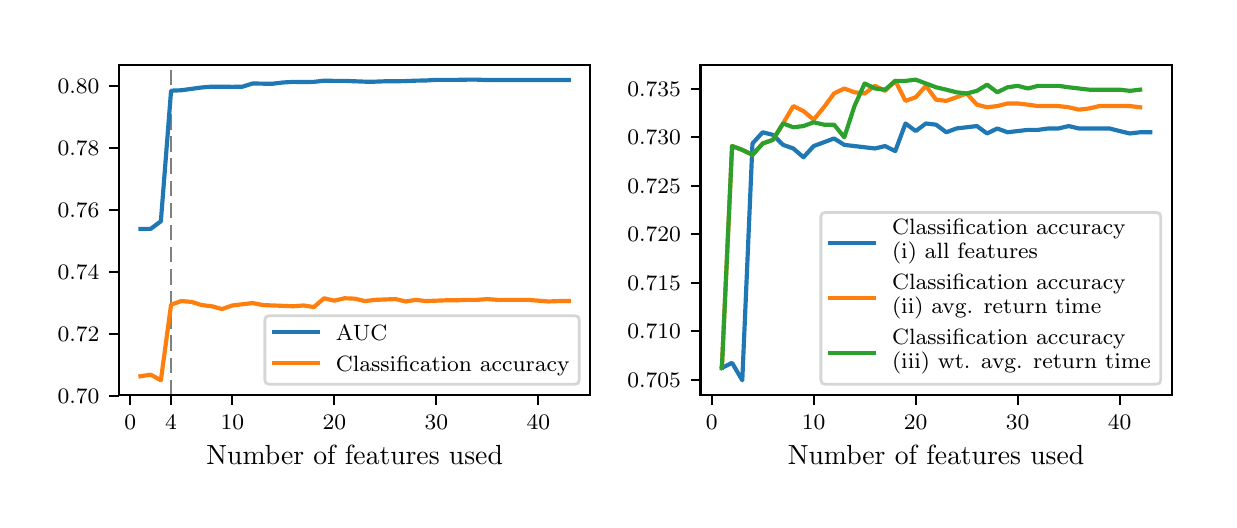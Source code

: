 \begingroup%
\makeatletter%
\begin{pgfpicture}%
\pgfpathrectangle{\pgfpointorigin}{\pgfqpoint{5.906in}{2.362in}}%
\pgfusepath{use as bounding box, clip}%
\begin{pgfscope}%
\pgfsetbuttcap%
\pgfsetmiterjoin%
\definecolor{currentfill}{rgb}{1.0,1.0,1.0}%
\pgfsetfillcolor{currentfill}%
\pgfsetlinewidth{0.0pt}%
\definecolor{currentstroke}{rgb}{1.0,1.0,1.0}%
\pgfsetstrokecolor{currentstroke}%
\pgfsetdash{}{0pt}%
\pgfpathmoveto{\pgfqpoint{0.0in}{0.0in}}%
\pgfpathlineto{\pgfqpoint{5.906in}{0.0in}}%
\pgfpathlineto{\pgfqpoint{5.906in}{2.362in}}%
\pgfpathlineto{\pgfqpoint{0.0in}{2.362in}}%
\pgfpathclose%
\pgfusepath{fill}%
\end{pgfscope}%
\begin{pgfscope}%
\pgfsetbuttcap%
\pgfsetmiterjoin%
\definecolor{currentfill}{rgb}{1.0,1.0,1.0}%
\pgfsetfillcolor{currentfill}%
\pgfsetlinewidth{0.0pt}%
\definecolor{currentstroke}{rgb}{0.0,0.0,0.0}%
\pgfsetstrokecolor{currentstroke}%
\pgfsetstrokeopacity{0.0}%
\pgfsetdash{}{0pt}%
\pgfpathmoveto{\pgfqpoint{0.457in}{0.524in}}%
\pgfpathlineto{\pgfqpoint{2.813in}{0.524in}}%
\pgfpathlineto{\pgfqpoint{2.813in}{2.177in}}%
\pgfpathlineto{\pgfqpoint{0.457in}{2.177in}}%
\pgfpathclose%
\pgfusepath{fill}%
\end{pgfscope}%
\begin{pgfscope}%
\pgfpathrectangle{\pgfqpoint{0.457in}{0.524in}}{\pgfqpoint{2.356in}{1.654in}} %
\pgfusepath{clip}%
\pgfsetbuttcap%
\pgfsetroundjoin%
\pgfsetlinewidth{1.004pt}%
\definecolor{currentstroke}{rgb}{0.502,0.502,0.502}%
\pgfsetstrokecolor{currentstroke}%
\pgfsetdash{{5.6pt}{2.4pt}}{0.0pt}%
\pgfpathmoveto{\pgfqpoint{0.717in}{0.524in}}%
\pgfpathlineto{\pgfqpoint{0.717in}{2.177in}}%
\pgfusepath{stroke}%
\end{pgfscope}%
\begin{pgfscope}%
\pgfsetbuttcap%
\pgfsetroundjoin%
\definecolor{currentfill}{rgb}{0.0,0.0,0.0}%
\pgfsetfillcolor{currentfill}%
\pgfsetlinewidth{0.803pt}%
\definecolor{currentstroke}{rgb}{0.0,0.0,0.0}%
\pgfsetstrokecolor{currentstroke}%
\pgfsetdash{}{0pt}%
\pgfsys@defobject{currentmarker}{\pgfqpoint{0.0in}{-0.049in}}{\pgfqpoint{0.0in}{0.0in}}{%
\pgfpathmoveto{\pgfqpoint{0.0in}{0.0in}}%
\pgfpathlineto{\pgfqpoint{0.0in}{-0.049in}}%
\pgfusepath{stroke,fill}%
}%
\begin{pgfscope}%
\pgfsys@transformshift{0.513in}{0.524in}%
\pgfsys@useobject{currentmarker}{}%
\end{pgfscope}%
\end{pgfscope}%
\begin{pgfscope}%
\pgftext[x=0.513in,y=0.426in,,top]{\rmfamily\fontsize{8.0}{9.6}\selectfont \(\displaystyle 0\)}%
\end{pgfscope}%
\begin{pgfscope}%
\pgfsetbuttcap%
\pgfsetroundjoin%
\definecolor{currentfill}{rgb}{0.0,0.0,0.0}%
\pgfsetfillcolor{currentfill}%
\pgfsetlinewidth{0.803pt}%
\definecolor{currentstroke}{rgb}{0.0,0.0,0.0}%
\pgfsetstrokecolor{currentstroke}%
\pgfsetdash{}{0pt}%
\pgfsys@defobject{currentmarker}{\pgfqpoint{0.0in}{-0.049in}}{\pgfqpoint{0.0in}{0.0in}}{%
\pgfpathmoveto{\pgfqpoint{0.0in}{0.0in}}%
\pgfpathlineto{\pgfqpoint{0.0in}{-0.049in}}%
\pgfusepath{stroke,fill}%
}%
\begin{pgfscope}%
\pgfsys@transformshift{0.717in}{0.524in}%
\pgfsys@useobject{currentmarker}{}%
\end{pgfscope}%
\end{pgfscope}%
\begin{pgfscope}%
\pgftext[x=0.717in,y=0.426in,,top]{\rmfamily\fontsize{8.0}{9.6}\selectfont \(\displaystyle 4\)}%
\end{pgfscope}%
\begin{pgfscope}%
\pgfsetbuttcap%
\pgfsetroundjoin%
\definecolor{currentfill}{rgb}{0.0,0.0,0.0}%
\pgfsetfillcolor{currentfill}%
\pgfsetlinewidth{0.803pt}%
\definecolor{currentstroke}{rgb}{0.0,0.0,0.0}%
\pgfsetstrokecolor{currentstroke}%
\pgfsetdash{}{0pt}%
\pgfsys@defobject{currentmarker}{\pgfqpoint{0.0in}{-0.049in}}{\pgfqpoint{0.0in}{0.0in}}{%
\pgfpathmoveto{\pgfqpoint{0.0in}{0.0in}}%
\pgfpathlineto{\pgfqpoint{0.0in}{-0.049in}}%
\pgfusepath{stroke,fill}%
}%
\begin{pgfscope}%
\pgfsys@transformshift{1.023in}{0.524in}%
\pgfsys@useobject{currentmarker}{}%
\end{pgfscope}%
\end{pgfscope}%
\begin{pgfscope}%
\pgftext[x=1.023in,y=0.426in,,top]{\rmfamily\fontsize{8.0}{9.6}\selectfont \(\displaystyle 10\)}%
\end{pgfscope}%
\begin{pgfscope}%
\pgfsetbuttcap%
\pgfsetroundjoin%
\definecolor{currentfill}{rgb}{0.0,0.0,0.0}%
\pgfsetfillcolor{currentfill}%
\pgfsetlinewidth{0.803pt}%
\definecolor{currentstroke}{rgb}{0.0,0.0,0.0}%
\pgfsetstrokecolor{currentstroke}%
\pgfsetdash{}{0pt}%
\pgfsys@defobject{currentmarker}{\pgfqpoint{0.0in}{-0.049in}}{\pgfqpoint{0.0in}{0.0in}}{%
\pgfpathmoveto{\pgfqpoint{0.0in}{0.0in}}%
\pgfpathlineto{\pgfqpoint{0.0in}{-0.049in}}%
\pgfusepath{stroke,fill}%
}%
\begin{pgfscope}%
\pgfsys@transformshift{1.533in}{0.524in}%
\pgfsys@useobject{currentmarker}{}%
\end{pgfscope}%
\end{pgfscope}%
\begin{pgfscope}%
\pgftext[x=1.533in,y=0.426in,,top]{\rmfamily\fontsize{8.0}{9.6}\selectfont \(\displaystyle 20\)}%
\end{pgfscope}%
\begin{pgfscope}%
\pgfsetbuttcap%
\pgfsetroundjoin%
\definecolor{currentfill}{rgb}{0.0,0.0,0.0}%
\pgfsetfillcolor{currentfill}%
\pgfsetlinewidth{0.803pt}%
\definecolor{currentstroke}{rgb}{0.0,0.0,0.0}%
\pgfsetstrokecolor{currentstroke}%
\pgfsetdash{}{0pt}%
\pgfsys@defobject{currentmarker}{\pgfqpoint{0.0in}{-0.049in}}{\pgfqpoint{0.0in}{0.0in}}{%
\pgfpathmoveto{\pgfqpoint{0.0in}{0.0in}}%
\pgfpathlineto{\pgfqpoint{0.0in}{-0.049in}}%
\pgfusepath{stroke,fill}%
}%
\begin{pgfscope}%
\pgfsys@transformshift{2.043in}{0.524in}%
\pgfsys@useobject{currentmarker}{}%
\end{pgfscope}%
\end{pgfscope}%
\begin{pgfscope}%
\pgftext[x=2.043in,y=0.426in,,top]{\rmfamily\fontsize{8.0}{9.6}\selectfont \(\displaystyle 30\)}%
\end{pgfscope}%
\begin{pgfscope}%
\pgfsetbuttcap%
\pgfsetroundjoin%
\definecolor{currentfill}{rgb}{0.0,0.0,0.0}%
\pgfsetfillcolor{currentfill}%
\pgfsetlinewidth{0.803pt}%
\definecolor{currentstroke}{rgb}{0.0,0.0,0.0}%
\pgfsetstrokecolor{currentstroke}%
\pgfsetdash{}{0pt}%
\pgfsys@defobject{currentmarker}{\pgfqpoint{0.0in}{-0.049in}}{\pgfqpoint{0.0in}{0.0in}}{%
\pgfpathmoveto{\pgfqpoint{0.0in}{0.0in}}%
\pgfpathlineto{\pgfqpoint{0.0in}{-0.049in}}%
\pgfusepath{stroke,fill}%
}%
\begin{pgfscope}%
\pgfsys@transformshift{2.553in}{0.524in}%
\pgfsys@useobject{currentmarker}{}%
\end{pgfscope}%
\end{pgfscope}%
\begin{pgfscope}%
\pgftext[x=2.553in,y=0.426in,,top]{\rmfamily\fontsize{8.0}{9.6}\selectfont \(\displaystyle 40\)}%
\end{pgfscope}%
\begin{pgfscope}%
\pgftext[x=1.635in,y=0.273in,,top]{\rmfamily\fontsize{10.0}{12.0}\selectfont Number of features used}%
\end{pgfscope}%
\begin{pgfscope}%
\pgfsetbuttcap%
\pgfsetroundjoin%
\definecolor{currentfill}{rgb}{0.0,0.0,0.0}%
\pgfsetfillcolor{currentfill}%
\pgfsetlinewidth{0.803pt}%
\definecolor{currentstroke}{rgb}{0.0,0.0,0.0}%
\pgfsetstrokecolor{currentstroke}%
\pgfsetdash{}{0pt}%
\pgfsys@defobject{currentmarker}{\pgfqpoint{-0.049in}{0.0in}}{\pgfqpoint{0.0in}{0.0in}}{%
\pgfpathmoveto{\pgfqpoint{0.0in}{0.0in}}%
\pgfpathlineto{\pgfqpoint{-0.049in}{0.0in}}%
\pgfusepath{stroke,fill}%
}%
\begin{pgfscope}%
\pgfsys@transformshift{0.457in}{0.522in}%
\pgfsys@useobject{currentmarker}{}%
\end{pgfscope}%
\end{pgfscope}%
\begin{pgfscope}%
\pgftext[x=0.15in,y=0.484in,left,base]{\rmfamily\fontsize{8.0}{9.6}\selectfont \(\displaystyle 0.70\)}%
\end{pgfscope}%
\begin{pgfscope}%
\pgfsetbuttcap%
\pgfsetroundjoin%
\definecolor{currentfill}{rgb}{0.0,0.0,0.0}%
\pgfsetfillcolor{currentfill}%
\pgfsetlinewidth{0.803pt}%
\definecolor{currentstroke}{rgb}{0.0,0.0,0.0}%
\pgfsetstrokecolor{currentstroke}%
\pgfsetdash{}{0pt}%
\pgfsys@defobject{currentmarker}{\pgfqpoint{-0.049in}{0.0in}}{\pgfqpoint{0.0in}{0.0in}}{%
\pgfpathmoveto{\pgfqpoint{0.0in}{0.0in}}%
\pgfpathlineto{\pgfqpoint{-0.049in}{0.0in}}%
\pgfusepath{stroke,fill}%
}%
\begin{pgfscope}%
\pgfsys@transformshift{0.457in}{0.832in}%
\pgfsys@useobject{currentmarker}{}%
\end{pgfscope}%
\end{pgfscope}%
\begin{pgfscope}%
\pgftext[x=0.15in,y=0.794in,left,base]{\rmfamily\fontsize{8.0}{9.6}\selectfont \(\displaystyle 0.72\)}%
\end{pgfscope}%
\begin{pgfscope}%
\pgfsetbuttcap%
\pgfsetroundjoin%
\definecolor{currentfill}{rgb}{0.0,0.0,0.0}%
\pgfsetfillcolor{currentfill}%
\pgfsetlinewidth{0.803pt}%
\definecolor{currentstroke}{rgb}{0.0,0.0,0.0}%
\pgfsetstrokecolor{currentstroke}%
\pgfsetdash{}{0pt}%
\pgfsys@defobject{currentmarker}{\pgfqpoint{-0.049in}{0.0in}}{\pgfqpoint{0.0in}{0.0in}}{%
\pgfpathmoveto{\pgfqpoint{0.0in}{0.0in}}%
\pgfpathlineto{\pgfqpoint{-0.049in}{0.0in}}%
\pgfusepath{stroke,fill}%
}%
\begin{pgfscope}%
\pgfsys@transformshift{0.457in}{1.142in}%
\pgfsys@useobject{currentmarker}{}%
\end{pgfscope}%
\end{pgfscope}%
\begin{pgfscope}%
\pgftext[x=0.15in,y=1.104in,left,base]{\rmfamily\fontsize{8.0}{9.6}\selectfont \(\displaystyle 0.74\)}%
\end{pgfscope}%
\begin{pgfscope}%
\pgfsetbuttcap%
\pgfsetroundjoin%
\definecolor{currentfill}{rgb}{0.0,0.0,0.0}%
\pgfsetfillcolor{currentfill}%
\pgfsetlinewidth{0.803pt}%
\definecolor{currentstroke}{rgb}{0.0,0.0,0.0}%
\pgfsetstrokecolor{currentstroke}%
\pgfsetdash{}{0pt}%
\pgfsys@defobject{currentmarker}{\pgfqpoint{-0.049in}{0.0in}}{\pgfqpoint{0.0in}{0.0in}}{%
\pgfpathmoveto{\pgfqpoint{0.0in}{0.0in}}%
\pgfpathlineto{\pgfqpoint{-0.049in}{0.0in}}%
\pgfusepath{stroke,fill}%
}%
\begin{pgfscope}%
\pgfsys@transformshift{0.457in}{1.452in}%
\pgfsys@useobject{currentmarker}{}%
\end{pgfscope}%
\end{pgfscope}%
\begin{pgfscope}%
\pgftext[x=0.15in,y=1.414in,left,base]{\rmfamily\fontsize{8.0}{9.6}\selectfont \(\displaystyle 0.76\)}%
\end{pgfscope}%
\begin{pgfscope}%
\pgfsetbuttcap%
\pgfsetroundjoin%
\definecolor{currentfill}{rgb}{0.0,0.0,0.0}%
\pgfsetfillcolor{currentfill}%
\pgfsetlinewidth{0.803pt}%
\definecolor{currentstroke}{rgb}{0.0,0.0,0.0}%
\pgfsetstrokecolor{currentstroke}%
\pgfsetdash{}{0pt}%
\pgfsys@defobject{currentmarker}{\pgfqpoint{-0.049in}{0.0in}}{\pgfqpoint{0.0in}{0.0in}}{%
\pgfpathmoveto{\pgfqpoint{0.0in}{0.0in}}%
\pgfpathlineto{\pgfqpoint{-0.049in}{0.0in}}%
\pgfusepath{stroke,fill}%
}%
\begin{pgfscope}%
\pgfsys@transformshift{0.457in}{1.762in}%
\pgfsys@useobject{currentmarker}{}%
\end{pgfscope}%
\end{pgfscope}%
\begin{pgfscope}%
\pgftext[x=0.15in,y=1.724in,left,base]{\rmfamily\fontsize{8.0}{9.6}\selectfont \(\displaystyle 0.78\)}%
\end{pgfscope}%
\begin{pgfscope}%
\pgfsetbuttcap%
\pgfsetroundjoin%
\definecolor{currentfill}{rgb}{0.0,0.0,0.0}%
\pgfsetfillcolor{currentfill}%
\pgfsetlinewidth{0.803pt}%
\definecolor{currentstroke}{rgb}{0.0,0.0,0.0}%
\pgfsetstrokecolor{currentstroke}%
\pgfsetdash{}{0pt}%
\pgfsys@defobject{currentmarker}{\pgfqpoint{-0.049in}{0.0in}}{\pgfqpoint{0.0in}{0.0in}}{%
\pgfpathmoveto{\pgfqpoint{0.0in}{0.0in}}%
\pgfpathlineto{\pgfqpoint{-0.049in}{0.0in}}%
\pgfusepath{stroke,fill}%
}%
\begin{pgfscope}%
\pgfsys@transformshift{0.457in}{2.072in}%
\pgfsys@useobject{currentmarker}{}%
\end{pgfscope}%
\end{pgfscope}%
\begin{pgfscope}%
\pgftext[x=0.15in,y=2.034in,left,base]{\rmfamily\fontsize{8.0}{9.6}\selectfont \(\displaystyle 0.80\)}%
\end{pgfscope}%
\begin{pgfscope}%
\pgfpathrectangle{\pgfqpoint{0.457in}{0.524in}}{\pgfqpoint{2.356in}{1.654in}} %
\pgfusepath{clip}%
\pgfsetrectcap%
\pgfsetroundjoin%
\pgfsetlinewidth{1.506pt}%
\definecolor{currentstroke}{rgb}{0.122,0.467,0.706}%
\pgfsetstrokecolor{currentstroke}%
\pgfsetdash{}{0pt}%
\pgfpathmoveto{\pgfqpoint{0.564in}{1.356in}}%
\pgfpathlineto{\pgfqpoint{0.615in}{1.356in}}%
\pgfpathlineto{\pgfqpoint{0.666in}{1.394in}}%
\pgfpathlineto{\pgfqpoint{0.717in}{2.047in}}%
\pgfpathlineto{\pgfqpoint{0.768in}{2.049in}}%
\pgfpathlineto{\pgfqpoint{0.819in}{2.056in}}%
\pgfpathlineto{\pgfqpoint{0.87in}{2.063in}}%
\pgfpathlineto{\pgfqpoint{0.921in}{2.067in}}%
\pgfpathlineto{\pgfqpoint{0.972in}{2.067in}}%
\pgfpathlineto{\pgfqpoint{1.023in}{2.066in}}%
\pgfpathlineto{\pgfqpoint{1.074in}{2.067in}}%
\pgfpathlineto{\pgfqpoint{1.125in}{2.083in}}%
\pgfpathlineto{\pgfqpoint{1.176in}{2.082in}}%
\pgfpathlineto{\pgfqpoint{1.227in}{2.082in}}%
\pgfpathlineto{\pgfqpoint{1.278in}{2.088in}}%
\pgfpathlineto{\pgfqpoint{1.329in}{2.091in}}%
\pgfpathlineto{\pgfqpoint{1.38in}{2.09in}}%
\pgfpathlineto{\pgfqpoint{1.431in}{2.091in}}%
\pgfpathlineto{\pgfqpoint{1.482in}{2.097in}}%
\pgfpathlineto{\pgfqpoint{1.533in}{2.096in}}%
\pgfpathlineto{\pgfqpoint{1.584in}{2.096in}}%
\pgfpathlineto{\pgfqpoint{1.635in}{2.094in}}%
\pgfpathlineto{\pgfqpoint{1.686in}{2.092in}}%
\pgfpathlineto{\pgfqpoint{1.737in}{2.092in}}%
\pgfpathlineto{\pgfqpoint{1.788in}{2.094in}}%
\pgfpathlineto{\pgfqpoint{1.839in}{2.094in}}%
\pgfpathlineto{\pgfqpoint{1.89in}{2.095in}}%
\pgfpathlineto{\pgfqpoint{1.941in}{2.097in}}%
\pgfpathlineto{\pgfqpoint{1.992in}{2.098in}}%
\pgfpathlineto{\pgfqpoint{2.043in}{2.101in}}%
\pgfpathlineto{\pgfqpoint{2.094in}{2.101in}}%
\pgfpathlineto{\pgfqpoint{2.145in}{2.101in}}%
\pgfpathlineto{\pgfqpoint{2.196in}{2.102in}}%
\pgfpathlineto{\pgfqpoint{2.247in}{2.102in}}%
\pgfpathlineto{\pgfqpoint{2.298in}{2.1in}}%
\pgfpathlineto{\pgfqpoint{2.349in}{2.1in}}%
\pgfpathlineto{\pgfqpoint{2.4in}{2.1in}}%
\pgfpathlineto{\pgfqpoint{2.451in}{2.1in}}%
\pgfpathlineto{\pgfqpoint{2.502in}{2.1in}}%
\pgfpathlineto{\pgfqpoint{2.553in}{2.1in}}%
\pgfpathlineto{\pgfqpoint{2.604in}{2.1in}}%
\pgfpathlineto{\pgfqpoint{2.655in}{2.1in}}%
\pgfpathlineto{\pgfqpoint{2.706in}{2.1in}}%
\pgfusepath{stroke}%
\end{pgfscope}%
\begin{pgfscope}%
\pgfpathrectangle{\pgfqpoint{0.457in}{0.524in}}{\pgfqpoint{2.356in}{1.654in}} %
\pgfusepath{clip}%
\pgfsetrectcap%
\pgfsetroundjoin%
\pgfsetlinewidth{1.506pt}%
\definecolor{currentstroke}{rgb}{1.0,0.498,0.055}%
\pgfsetstrokecolor{currentstroke}%
\pgfsetdash{}{0pt}%
\pgfpathmoveto{\pgfqpoint{0.564in}{0.619in}}%
\pgfpathlineto{\pgfqpoint{0.615in}{0.627in}}%
\pgfpathlineto{\pgfqpoint{0.666in}{0.599in}}%
\pgfpathlineto{\pgfqpoint{0.717in}{0.977in}}%
\pgfpathlineto{\pgfqpoint{0.768in}{0.995in}}%
\pgfpathlineto{\pgfqpoint{0.819in}{0.991in}}%
\pgfpathlineto{\pgfqpoint{0.87in}{0.975in}}%
\pgfpathlineto{\pgfqpoint{0.921in}{0.969in}}%
\pgfpathlineto{\pgfqpoint{0.972in}{0.955in}}%
\pgfpathlineto{\pgfqpoint{1.023in}{0.973in}}%
\pgfpathlineto{\pgfqpoint{1.074in}{0.979in}}%
\pgfpathlineto{\pgfqpoint{1.125in}{0.985in}}%
\pgfpathlineto{\pgfqpoint{1.176in}{0.975in}}%
\pgfpathlineto{\pgfqpoint{1.227in}{0.973in}}%
\pgfpathlineto{\pgfqpoint{1.278in}{0.971in}}%
\pgfpathlineto{\pgfqpoint{1.329in}{0.969in}}%
\pgfpathlineto{\pgfqpoint{1.38in}{0.973in}}%
\pgfpathlineto{\pgfqpoint{1.431in}{0.965in}}%
\pgfpathlineto{\pgfqpoint{1.482in}{1.009in}}%
\pgfpathlineto{\pgfqpoint{1.533in}{0.997in}}%
\pgfpathlineto{\pgfqpoint{1.584in}{1.009in}}%
\pgfpathlineto{\pgfqpoint{1.635in}{1.007in}}%
\pgfpathlineto{\pgfqpoint{1.686in}{0.995in}}%
\pgfpathlineto{\pgfqpoint{1.737in}{1.001in}}%
\pgfpathlineto{\pgfqpoint{1.788in}{1.003in}}%
\pgfpathlineto{\pgfqpoint{1.839in}{1.005in}}%
\pgfpathlineto{\pgfqpoint{1.89in}{0.993in}}%
\pgfpathlineto{\pgfqpoint{1.941in}{1.001in}}%
\pgfpathlineto{\pgfqpoint{1.992in}{0.995in}}%
\pgfpathlineto{\pgfqpoint{2.043in}{0.997in}}%
\pgfpathlineto{\pgfqpoint{2.094in}{0.999in}}%
\pgfpathlineto{\pgfqpoint{2.145in}{0.999in}}%
\pgfpathlineto{\pgfqpoint{2.196in}{1.001in}}%
\pgfpathlineto{\pgfqpoint{2.247in}{1.001in}}%
\pgfpathlineto{\pgfqpoint{2.298in}{1.005in}}%
\pgfpathlineto{\pgfqpoint{2.349in}{1.001in}}%
\pgfpathlineto{\pgfqpoint{2.4in}{1.001in}}%
\pgfpathlineto{\pgfqpoint{2.451in}{1.001in}}%
\pgfpathlineto{\pgfqpoint{2.502in}{1.001in}}%
\pgfpathlineto{\pgfqpoint{2.553in}{0.997in}}%
\pgfpathlineto{\pgfqpoint{2.604in}{0.993in}}%
\pgfpathlineto{\pgfqpoint{2.655in}{0.995in}}%
\pgfpathlineto{\pgfqpoint{2.706in}{0.995in}}%
\pgfusepath{stroke}%
\end{pgfscope}%
\begin{pgfscope}%
\pgfsetrectcap%
\pgfsetmiterjoin%
\pgfsetlinewidth{0.803pt}%
\definecolor{currentstroke}{rgb}{0.0,0.0,0.0}%
\pgfsetstrokecolor{currentstroke}%
\pgfsetdash{}{0pt}%
\pgfpathmoveto{\pgfqpoint{0.457in}{0.524in}}%
\pgfpathlineto{\pgfqpoint{0.457in}{2.177in}}%
\pgfusepath{stroke}%
\end{pgfscope}%
\begin{pgfscope}%
\pgfsetrectcap%
\pgfsetmiterjoin%
\pgfsetlinewidth{0.803pt}%
\definecolor{currentstroke}{rgb}{0.0,0.0,0.0}%
\pgfsetstrokecolor{currentstroke}%
\pgfsetdash{}{0pt}%
\pgfpathmoveto{\pgfqpoint{2.813in}{0.524in}}%
\pgfpathlineto{\pgfqpoint{2.813in}{2.177in}}%
\pgfusepath{stroke}%
\end{pgfscope}%
\begin{pgfscope}%
\pgfsetrectcap%
\pgfsetmiterjoin%
\pgfsetlinewidth{0.803pt}%
\definecolor{currentstroke}{rgb}{0.0,0.0,0.0}%
\pgfsetstrokecolor{currentstroke}%
\pgfsetdash{}{0pt}%
\pgfpathmoveto{\pgfqpoint{0.457in}{0.524in}}%
\pgfpathlineto{\pgfqpoint{2.813in}{0.524in}}%
\pgfusepath{stroke}%
\end{pgfscope}%
\begin{pgfscope}%
\pgfsetrectcap%
\pgfsetmiterjoin%
\pgfsetlinewidth{0.803pt}%
\definecolor{currentstroke}{rgb}{0.0,0.0,0.0}%
\pgfsetstrokecolor{currentstroke}%
\pgfsetdash{}{0pt}%
\pgfpathmoveto{\pgfqpoint{0.457in}{2.177in}}%
\pgfpathlineto{\pgfqpoint{2.813in}{2.177in}}%
\pgfusepath{stroke}%
\end{pgfscope}%
\begin{pgfscope}%
\pgfsetbuttcap%
\pgfsetmiterjoin%
\definecolor{currentfill}{rgb}{1.0,1.0,1.0}%
\pgfsetfillcolor{currentfill}%
\pgfsetfillopacity{0.8}%
\pgfsetlinewidth{1.004pt}%
\definecolor{currentstroke}{rgb}{0.8,0.8,0.8}%
\pgfsetstrokecolor{currentstroke}%
\pgfsetstrokeopacity{0.8}%
\pgfsetdash{}{0pt}%
\pgfpathmoveto{\pgfqpoint{1.208in}{0.579in}}%
\pgfpathlineto{\pgfqpoint{2.735in}{0.579in}}%
\pgfpathquadraticcurveto{\pgfqpoint{2.758in}{0.579in}}{\pgfqpoint{2.758in}{0.601in}}%
\pgfpathlineto{\pgfqpoint{2.758in}{0.9in}}%
\pgfpathquadraticcurveto{\pgfqpoint{2.758in}{0.922in}}{\pgfqpoint{2.735in}{0.922in}}%
\pgfpathlineto{\pgfqpoint{1.208in}{0.922in}}%
\pgfpathquadraticcurveto{\pgfqpoint{1.186in}{0.922in}}{\pgfqpoint{1.186in}{0.9in}}%
\pgfpathlineto{\pgfqpoint{1.186in}{0.601in}}%
\pgfpathquadraticcurveto{\pgfqpoint{1.186in}{0.579in}}{\pgfqpoint{1.208in}{0.579in}}%
\pgfpathclose%
\pgfusepath{stroke,fill}%
\end{pgfscope}%
\begin{pgfscope}%
\pgfsetrectcap%
\pgfsetroundjoin%
\pgfsetlinewidth{1.506pt}%
\definecolor{currentstroke}{rgb}{0.122,0.467,0.706}%
\pgfsetstrokecolor{currentstroke}%
\pgfsetdash{}{0pt}%
\pgfpathmoveto{\pgfqpoint{1.23in}{0.839in}}%
\pgfpathlineto{\pgfqpoint{1.453in}{0.839in}}%
\pgfusepath{stroke}%
\end{pgfscope}%
\begin{pgfscope}%
\pgftext[x=1.541in,y=0.8in,left,base]{\rmfamily\fontsize{8.0}{9.6}\selectfont AUC}%
\end{pgfscope}%
\begin{pgfscope}%
\pgfsetrectcap%
\pgfsetroundjoin%
\pgfsetlinewidth{1.506pt}%
\definecolor{currentstroke}{rgb}{1.0,0.498,0.055}%
\pgfsetstrokecolor{currentstroke}%
\pgfsetdash{}{0pt}%
\pgfpathmoveto{\pgfqpoint{1.23in}{0.684in}}%
\pgfpathlineto{\pgfqpoint{1.453in}{0.684in}}%
\pgfusepath{stroke}%
\end{pgfscope}%
\begin{pgfscope}%
\pgftext[x=1.541in,y=0.645in,left,base]{\rmfamily\fontsize{8.0}{9.6}\selectfont Classification accuracy}%
\end{pgfscope}%
\begin{pgfscope}%
\pgfsetbuttcap%
\pgfsetmiterjoin%
\definecolor{currentfill}{rgb}{1.0,1.0,1.0}%
\pgfsetfillcolor{currentfill}%
\pgfsetlinewidth{0.0pt}%
\definecolor{currentstroke}{rgb}{0.0,0.0,0.0}%
\pgfsetstrokecolor{currentstroke}%
\pgfsetstrokeopacity{0.0}%
\pgfsetdash{}{0pt}%
\pgfpathmoveto{\pgfqpoint{3.364in}{0.524in}}%
\pgfpathlineto{\pgfqpoint{5.721in}{0.524in}}%
\pgfpathlineto{\pgfqpoint{5.721in}{2.177in}}%
\pgfpathlineto{\pgfqpoint{3.364in}{2.177in}}%
\pgfpathclose%
\pgfusepath{fill}%
\end{pgfscope}%
\begin{pgfscope}%
\pgfsetbuttcap%
\pgfsetroundjoin%
\definecolor{currentfill}{rgb}{0.0,0.0,0.0}%
\pgfsetfillcolor{currentfill}%
\pgfsetlinewidth{0.803pt}%
\definecolor{currentstroke}{rgb}{0.0,0.0,0.0}%
\pgfsetstrokecolor{currentstroke}%
\pgfsetdash{}{0pt}%
\pgfsys@defobject{currentmarker}{\pgfqpoint{0.0in}{-0.049in}}{\pgfqpoint{0.0in}{0.0in}}{%
\pgfpathmoveto{\pgfqpoint{0.0in}{0.0in}}%
\pgfpathlineto{\pgfqpoint{0.0in}{-0.049in}}%
\pgfusepath{stroke,fill}%
}%
\begin{pgfscope}%
\pgfsys@transformshift{3.42in}{0.524in}%
\pgfsys@useobject{currentmarker}{}%
\end{pgfscope}%
\end{pgfscope}%
\begin{pgfscope}%
\pgftext[x=3.42in,y=0.426in,,top]{\rmfamily\fontsize{8.0}{9.6}\selectfont \(\displaystyle 0\)}%
\end{pgfscope}%
\begin{pgfscope}%
\pgfsetbuttcap%
\pgfsetroundjoin%
\definecolor{currentfill}{rgb}{0.0,0.0,0.0}%
\pgfsetfillcolor{currentfill}%
\pgfsetlinewidth{0.803pt}%
\definecolor{currentstroke}{rgb}{0.0,0.0,0.0}%
\pgfsetstrokecolor{currentstroke}%
\pgfsetdash{}{0pt}%
\pgfsys@defobject{currentmarker}{\pgfqpoint{0.0in}{-0.049in}}{\pgfqpoint{0.0in}{0.0in}}{%
\pgfpathmoveto{\pgfqpoint{0.0in}{0.0in}}%
\pgfpathlineto{\pgfqpoint{0.0in}{-0.049in}}%
\pgfusepath{stroke,fill}%
}%
\begin{pgfscope}%
\pgfsys@transformshift{3.93in}{0.524in}%
\pgfsys@useobject{currentmarker}{}%
\end{pgfscope}%
\end{pgfscope}%
\begin{pgfscope}%
\pgftext[x=3.93in,y=0.426in,,top]{\rmfamily\fontsize{8.0}{9.6}\selectfont \(\displaystyle 10\)}%
\end{pgfscope}%
\begin{pgfscope}%
\pgfsetbuttcap%
\pgfsetroundjoin%
\definecolor{currentfill}{rgb}{0.0,0.0,0.0}%
\pgfsetfillcolor{currentfill}%
\pgfsetlinewidth{0.803pt}%
\definecolor{currentstroke}{rgb}{0.0,0.0,0.0}%
\pgfsetstrokecolor{currentstroke}%
\pgfsetdash{}{0pt}%
\pgfsys@defobject{currentmarker}{\pgfqpoint{0.0in}{-0.049in}}{\pgfqpoint{0.0in}{0.0in}}{%
\pgfpathmoveto{\pgfqpoint{0.0in}{0.0in}}%
\pgfpathlineto{\pgfqpoint{0.0in}{-0.049in}}%
\pgfusepath{stroke,fill}%
}%
\begin{pgfscope}%
\pgfsys@transformshift{4.44in}{0.524in}%
\pgfsys@useobject{currentmarker}{}%
\end{pgfscope}%
\end{pgfscope}%
\begin{pgfscope}%
\pgftext[x=4.44in,y=0.426in,,top]{\rmfamily\fontsize{8.0}{9.6}\selectfont \(\displaystyle 20\)}%
\end{pgfscope}%
\begin{pgfscope}%
\pgfsetbuttcap%
\pgfsetroundjoin%
\definecolor{currentfill}{rgb}{0.0,0.0,0.0}%
\pgfsetfillcolor{currentfill}%
\pgfsetlinewidth{0.803pt}%
\definecolor{currentstroke}{rgb}{0.0,0.0,0.0}%
\pgfsetstrokecolor{currentstroke}%
\pgfsetdash{}{0pt}%
\pgfsys@defobject{currentmarker}{\pgfqpoint{0.0in}{-0.049in}}{\pgfqpoint{0.0in}{0.0in}}{%
\pgfpathmoveto{\pgfqpoint{0.0in}{0.0in}}%
\pgfpathlineto{\pgfqpoint{0.0in}{-0.049in}}%
\pgfusepath{stroke,fill}%
}%
\begin{pgfscope}%
\pgfsys@transformshift{4.95in}{0.524in}%
\pgfsys@useobject{currentmarker}{}%
\end{pgfscope}%
\end{pgfscope}%
\begin{pgfscope}%
\pgftext[x=4.95in,y=0.426in,,top]{\rmfamily\fontsize{8.0}{9.6}\selectfont \(\displaystyle 30\)}%
\end{pgfscope}%
\begin{pgfscope}%
\pgfsetbuttcap%
\pgfsetroundjoin%
\definecolor{currentfill}{rgb}{0.0,0.0,0.0}%
\pgfsetfillcolor{currentfill}%
\pgfsetlinewidth{0.803pt}%
\definecolor{currentstroke}{rgb}{0.0,0.0,0.0}%
\pgfsetstrokecolor{currentstroke}%
\pgfsetdash{}{0pt}%
\pgfsys@defobject{currentmarker}{\pgfqpoint{0.0in}{-0.049in}}{\pgfqpoint{0.0in}{0.0in}}{%
\pgfpathmoveto{\pgfqpoint{0.0in}{0.0in}}%
\pgfpathlineto{\pgfqpoint{0.0in}{-0.049in}}%
\pgfusepath{stroke,fill}%
}%
\begin{pgfscope}%
\pgfsys@transformshift{5.46in}{0.524in}%
\pgfsys@useobject{currentmarker}{}%
\end{pgfscope}%
\end{pgfscope}%
\begin{pgfscope}%
\pgftext[x=5.46in,y=0.426in,,top]{\rmfamily\fontsize{8.0}{9.6}\selectfont \(\displaystyle 40\)}%
\end{pgfscope}%
\begin{pgfscope}%
\pgftext[x=4.542in,y=0.273in,,top]{\rmfamily\fontsize{10.0}{12.0}\selectfont Number of features used}%
\end{pgfscope}%
\begin{pgfscope}%
\pgfsetbuttcap%
\pgfsetroundjoin%
\definecolor{currentfill}{rgb}{0.0,0.0,0.0}%
\pgfsetfillcolor{currentfill}%
\pgfsetlinewidth{0.803pt}%
\definecolor{currentstroke}{rgb}{0.0,0.0,0.0}%
\pgfsetstrokecolor{currentstroke}%
\pgfsetdash{}{0pt}%
\pgfsys@defobject{currentmarker}{\pgfqpoint{-0.049in}{0.0in}}{\pgfqpoint{0.0in}{0.0in}}{%
\pgfpathmoveto{\pgfqpoint{0.0in}{0.0in}}%
\pgfpathlineto{\pgfqpoint{-0.049in}{0.0in}}%
\pgfusepath{stroke,fill}%
}%
\begin{pgfscope}%
\pgfsys@transformshift{3.364in}{0.602in}%
\pgfsys@useobject{currentmarker}{}%
\end{pgfscope}%
\end{pgfscope}%
\begin{pgfscope}%
\pgftext[x=2.998in,y=0.564in,left,base]{\rmfamily\fontsize{8.0}{9.6}\selectfont \(\displaystyle 0.705\)}%
\end{pgfscope}%
\begin{pgfscope}%
\pgfsetbuttcap%
\pgfsetroundjoin%
\definecolor{currentfill}{rgb}{0.0,0.0,0.0}%
\pgfsetfillcolor{currentfill}%
\pgfsetlinewidth{0.803pt}%
\definecolor{currentstroke}{rgb}{0.0,0.0,0.0}%
\pgfsetstrokecolor{currentstroke}%
\pgfsetdash{}{0pt}%
\pgfsys@defobject{currentmarker}{\pgfqpoint{-0.049in}{0.0in}}{\pgfqpoint{0.0in}{0.0in}}{%
\pgfpathmoveto{\pgfqpoint{0.0in}{0.0in}}%
\pgfpathlineto{\pgfqpoint{-0.049in}{0.0in}}%
\pgfusepath{stroke,fill}%
}%
\begin{pgfscope}%
\pgfsys@transformshift{3.364in}{0.845in}%
\pgfsys@useobject{currentmarker}{}%
\end{pgfscope}%
\end{pgfscope}%
\begin{pgfscope}%
\pgftext[x=2.998in,y=0.806in,left,base]{\rmfamily\fontsize{8.0}{9.6}\selectfont \(\displaystyle 0.710\)}%
\end{pgfscope}%
\begin{pgfscope}%
\pgfsetbuttcap%
\pgfsetroundjoin%
\definecolor{currentfill}{rgb}{0.0,0.0,0.0}%
\pgfsetfillcolor{currentfill}%
\pgfsetlinewidth{0.803pt}%
\definecolor{currentstroke}{rgb}{0.0,0.0,0.0}%
\pgfsetstrokecolor{currentstroke}%
\pgfsetdash{}{0pt}%
\pgfsys@defobject{currentmarker}{\pgfqpoint{-0.049in}{0.0in}}{\pgfqpoint{0.0in}{0.0in}}{%
\pgfpathmoveto{\pgfqpoint{0.0in}{0.0in}}%
\pgfpathlineto{\pgfqpoint{-0.049in}{0.0in}}%
\pgfusepath{stroke,fill}%
}%
\begin{pgfscope}%
\pgfsys@transformshift{3.364in}{1.087in}%
\pgfsys@useobject{currentmarker}{}%
\end{pgfscope}%
\end{pgfscope}%
\begin{pgfscope}%
\pgftext[x=2.998in,y=1.049in,left,base]{\rmfamily\fontsize{8.0}{9.6}\selectfont \(\displaystyle 0.715\)}%
\end{pgfscope}%
\begin{pgfscope}%
\pgfsetbuttcap%
\pgfsetroundjoin%
\definecolor{currentfill}{rgb}{0.0,0.0,0.0}%
\pgfsetfillcolor{currentfill}%
\pgfsetlinewidth{0.803pt}%
\definecolor{currentstroke}{rgb}{0.0,0.0,0.0}%
\pgfsetstrokecolor{currentstroke}%
\pgfsetdash{}{0pt}%
\pgfsys@defobject{currentmarker}{\pgfqpoint{-0.049in}{0.0in}}{\pgfqpoint{0.0in}{0.0in}}{%
\pgfpathmoveto{\pgfqpoint{0.0in}{0.0in}}%
\pgfpathlineto{\pgfqpoint{-0.049in}{0.0in}}%
\pgfusepath{stroke,fill}%
}%
\begin{pgfscope}%
\pgfsys@transformshift{3.364in}{1.33in}%
\pgfsys@useobject{currentmarker}{}%
\end{pgfscope}%
\end{pgfscope}%
\begin{pgfscope}%
\pgftext[x=2.998in,y=1.291in,left,base]{\rmfamily\fontsize{8.0}{9.6}\selectfont \(\displaystyle 0.720\)}%
\end{pgfscope}%
\begin{pgfscope}%
\pgfsetbuttcap%
\pgfsetroundjoin%
\definecolor{currentfill}{rgb}{0.0,0.0,0.0}%
\pgfsetfillcolor{currentfill}%
\pgfsetlinewidth{0.803pt}%
\definecolor{currentstroke}{rgb}{0.0,0.0,0.0}%
\pgfsetstrokecolor{currentstroke}%
\pgfsetdash{}{0pt}%
\pgfsys@defobject{currentmarker}{\pgfqpoint{-0.049in}{0.0in}}{\pgfqpoint{0.0in}{0.0in}}{%
\pgfpathmoveto{\pgfqpoint{0.0in}{0.0in}}%
\pgfpathlineto{\pgfqpoint{-0.049in}{0.0in}}%
\pgfusepath{stroke,fill}%
}%
\begin{pgfscope}%
\pgfsys@transformshift{3.364in}{1.572in}%
\pgfsys@useobject{currentmarker}{}%
\end{pgfscope}%
\end{pgfscope}%
\begin{pgfscope}%
\pgftext[x=2.998in,y=1.534in,left,base]{\rmfamily\fontsize{8.0}{9.6}\selectfont \(\displaystyle 0.725\)}%
\end{pgfscope}%
\begin{pgfscope}%
\pgfsetbuttcap%
\pgfsetroundjoin%
\definecolor{currentfill}{rgb}{0.0,0.0,0.0}%
\pgfsetfillcolor{currentfill}%
\pgfsetlinewidth{0.803pt}%
\definecolor{currentstroke}{rgb}{0.0,0.0,0.0}%
\pgfsetstrokecolor{currentstroke}%
\pgfsetdash{}{0pt}%
\pgfsys@defobject{currentmarker}{\pgfqpoint{-0.049in}{0.0in}}{\pgfqpoint{0.0in}{0.0in}}{%
\pgfpathmoveto{\pgfqpoint{0.0in}{0.0in}}%
\pgfpathlineto{\pgfqpoint{-0.049in}{0.0in}}%
\pgfusepath{stroke,fill}%
}%
\begin{pgfscope}%
\pgfsys@transformshift{3.364in}{1.815in}%
\pgfsys@useobject{currentmarker}{}%
\end{pgfscope}%
\end{pgfscope}%
\begin{pgfscope}%
\pgftext[x=2.998in,y=1.776in,left,base]{\rmfamily\fontsize{8.0}{9.6}\selectfont \(\displaystyle 0.730\)}%
\end{pgfscope}%
\begin{pgfscope}%
\pgfsetbuttcap%
\pgfsetroundjoin%
\definecolor{currentfill}{rgb}{0.0,0.0,0.0}%
\pgfsetfillcolor{currentfill}%
\pgfsetlinewidth{0.803pt}%
\definecolor{currentstroke}{rgb}{0.0,0.0,0.0}%
\pgfsetstrokecolor{currentstroke}%
\pgfsetdash{}{0pt}%
\pgfsys@defobject{currentmarker}{\pgfqpoint{-0.049in}{0.0in}}{\pgfqpoint{0.0in}{0.0in}}{%
\pgfpathmoveto{\pgfqpoint{0.0in}{0.0in}}%
\pgfpathlineto{\pgfqpoint{-0.049in}{0.0in}}%
\pgfusepath{stroke,fill}%
}%
\begin{pgfscope}%
\pgfsys@transformshift{3.364in}{2.057in}%
\pgfsys@useobject{currentmarker}{}%
\end{pgfscope}%
\end{pgfscope}%
\begin{pgfscope}%
\pgftext[x=2.998in,y=2.019in,left,base]{\rmfamily\fontsize{8.0}{9.6}\selectfont \(\displaystyle 0.735\)}%
\end{pgfscope}%
\begin{pgfscope}%
\pgfpathrectangle{\pgfqpoint{3.364in}{0.524in}}{\pgfqpoint{2.356in}{1.654in}} %
\pgfusepath{clip}%
\pgfsetrectcap%
\pgfsetroundjoin%
\pgfsetlinewidth{1.506pt}%
\definecolor{currentstroke}{rgb}{0.122,0.467,0.706}%
\pgfsetstrokecolor{currentstroke}%
\pgfsetdash{}{0pt}%
\pgfpathmoveto{\pgfqpoint{3.471in}{0.661in}}%
\pgfpathlineto{\pgfqpoint{3.522in}{0.686in}}%
\pgfpathlineto{\pgfqpoint{3.573in}{0.599in}}%
\pgfpathlineto{\pgfqpoint{3.624in}{1.783in}}%
\pgfpathlineto{\pgfqpoint{3.675in}{1.839in}}%
\pgfpathlineto{\pgfqpoint{3.726in}{1.826in}}%
\pgfpathlineto{\pgfqpoint{3.777in}{1.776in}}%
\pgfpathlineto{\pgfqpoint{3.828in}{1.758in}}%
\pgfpathlineto{\pgfqpoint{3.879in}{1.714in}}%
\pgfpathlineto{\pgfqpoint{3.93in}{1.77in}}%
\pgfpathlineto{\pgfqpoint{3.981in}{1.789in}}%
\pgfpathlineto{\pgfqpoint{4.032in}{1.808in}}%
\pgfpathlineto{\pgfqpoint{4.083in}{1.776in}}%
\pgfpathlineto{\pgfqpoint{4.134in}{1.77in}}%
\pgfpathlineto{\pgfqpoint{4.185in}{1.764in}}%
\pgfpathlineto{\pgfqpoint{4.236in}{1.758in}}%
\pgfpathlineto{\pgfqpoint{4.287in}{1.77in}}%
\pgfpathlineto{\pgfqpoint{4.338in}{1.745in}}%
\pgfpathlineto{\pgfqpoint{4.389in}{1.883in}}%
\pgfpathlineto{\pgfqpoint{4.44in}{1.845in}}%
\pgfpathlineto{\pgfqpoint{4.491in}{1.883in}}%
\pgfpathlineto{\pgfqpoint{4.542in}{1.877in}}%
\pgfpathlineto{\pgfqpoint{4.593in}{1.839in}}%
\pgfpathlineto{\pgfqpoint{4.644in}{1.858in}}%
\pgfpathlineto{\pgfqpoint{4.695in}{1.864in}}%
\pgfpathlineto{\pgfqpoint{4.746in}{1.87in}}%
\pgfpathlineto{\pgfqpoint{4.797in}{1.833in}}%
\pgfpathlineto{\pgfqpoint{4.848in}{1.858in}}%
\pgfpathlineto{\pgfqpoint{4.899in}{1.839in}}%
\pgfpathlineto{\pgfqpoint{4.95in}{1.845in}}%
\pgfpathlineto{\pgfqpoint{5.001in}{1.851in}}%
\pgfpathlineto{\pgfqpoint{5.052in}{1.851in}}%
\pgfpathlineto{\pgfqpoint{5.103in}{1.858in}}%
\pgfpathlineto{\pgfqpoint{5.154in}{1.858in}}%
\pgfpathlineto{\pgfqpoint{5.205in}{1.87in}}%
\pgfpathlineto{\pgfqpoint{5.256in}{1.858in}}%
\pgfpathlineto{\pgfqpoint{5.307in}{1.858in}}%
\pgfpathlineto{\pgfqpoint{5.358in}{1.858in}}%
\pgfpathlineto{\pgfqpoint{5.409in}{1.858in}}%
\pgfpathlineto{\pgfqpoint{5.46in}{1.845in}}%
\pgfpathlineto{\pgfqpoint{5.511in}{1.833in}}%
\pgfpathlineto{\pgfqpoint{5.562in}{1.839in}}%
\pgfpathlineto{\pgfqpoint{5.613in}{1.839in}}%
\pgfusepath{stroke}%
\end{pgfscope}%
\begin{pgfscope}%
\pgfpathrectangle{\pgfqpoint{3.364in}{0.524in}}{\pgfqpoint{2.356in}{1.654in}} %
\pgfusepath{clip}%
\pgfsetrectcap%
\pgfsetroundjoin%
\pgfsetlinewidth{1.506pt}%
\definecolor{currentstroke}{rgb}{1.0,0.498,0.055}%
\pgfsetstrokecolor{currentstroke}%
\pgfsetdash{}{0pt}%
\pgfpathmoveto{\pgfqpoint{3.471in}{0.661in}}%
\pgfpathlineto{\pgfqpoint{3.522in}{1.77in}}%
\pgfpathlineto{\pgfqpoint{3.573in}{1.751in}}%
\pgfpathlineto{\pgfqpoint{3.624in}{1.726in}}%
\pgfpathlineto{\pgfqpoint{3.675in}{1.783in}}%
\pgfpathlineto{\pgfqpoint{3.726in}{1.801in}}%
\pgfpathlineto{\pgfqpoint{3.777in}{1.883in}}%
\pgfpathlineto{\pgfqpoint{3.828in}{1.97in}}%
\pgfpathlineto{\pgfqpoint{3.879in}{1.945in}}%
\pgfpathlineto{\pgfqpoint{3.93in}{1.902in}}%
\pgfpathlineto{\pgfqpoint{3.981in}{1.964in}}%
\pgfpathlineto{\pgfqpoint{4.032in}{2.033in}}%
\pgfpathlineto{\pgfqpoint{4.083in}{2.058in}}%
\pgfpathlineto{\pgfqpoint{4.134in}{2.039in}}%
\pgfpathlineto{\pgfqpoint{4.185in}{2.033in}}%
\pgfpathlineto{\pgfqpoint{4.236in}{2.071in}}%
\pgfpathlineto{\pgfqpoint{4.287in}{2.046in}}%
\pgfpathlineto{\pgfqpoint{4.338in}{2.096in}}%
\pgfpathlineto{\pgfqpoint{4.389in}{1.996in}}%
\pgfpathlineto{\pgfqpoint{4.44in}{2.014in}}%
\pgfpathlineto{\pgfqpoint{4.491in}{2.071in}}%
\pgfpathlineto{\pgfqpoint{4.542in}{2.002in}}%
\pgfpathlineto{\pgfqpoint{4.593in}{1.996in}}%
\pgfpathlineto{\pgfqpoint{4.644in}{2.014in}}%
\pgfpathlineto{\pgfqpoint{4.695in}{2.033in}}%
\pgfpathlineto{\pgfqpoint{4.746in}{1.977in}}%
\pgfpathlineto{\pgfqpoint{4.797in}{1.964in}}%
\pgfpathlineto{\pgfqpoint{4.848in}{1.97in}}%
\pgfpathlineto{\pgfqpoint{4.899in}{1.983in}}%
\pgfpathlineto{\pgfqpoint{4.95in}{1.983in}}%
\pgfpathlineto{\pgfqpoint{5.001in}{1.977in}}%
\pgfpathlineto{\pgfqpoint{5.052in}{1.97in}}%
\pgfpathlineto{\pgfqpoint{5.103in}{1.97in}}%
\pgfpathlineto{\pgfqpoint{5.154in}{1.97in}}%
\pgfpathlineto{\pgfqpoint{5.205in}{1.964in}}%
\pgfpathlineto{\pgfqpoint{5.256in}{1.952in}}%
\pgfpathlineto{\pgfqpoint{5.307in}{1.958in}}%
\pgfpathlineto{\pgfqpoint{5.358in}{1.97in}}%
\pgfpathlineto{\pgfqpoint{5.409in}{1.97in}}%
\pgfpathlineto{\pgfqpoint{5.46in}{1.97in}}%
\pgfpathlineto{\pgfqpoint{5.511in}{1.97in}}%
\pgfpathlineto{\pgfqpoint{5.562in}{1.964in}}%
\pgfusepath{stroke}%
\end{pgfscope}%
\begin{pgfscope}%
\pgfpathrectangle{\pgfqpoint{3.364in}{0.524in}}{\pgfqpoint{2.356in}{1.654in}} %
\pgfusepath{clip}%
\pgfsetrectcap%
\pgfsetroundjoin%
\pgfsetlinewidth{1.506pt}%
\definecolor{currentstroke}{rgb}{0.173,0.627,0.173}%
\pgfsetstrokecolor{currentstroke}%
\pgfsetdash{}{0pt}%
\pgfpathmoveto{\pgfqpoint{3.471in}{0.661in}}%
\pgfpathlineto{\pgfqpoint{3.522in}{1.77in}}%
\pgfpathlineto{\pgfqpoint{3.573in}{1.751in}}%
\pgfpathlineto{\pgfqpoint{3.624in}{1.726in}}%
\pgfpathlineto{\pgfqpoint{3.675in}{1.783in}}%
\pgfpathlineto{\pgfqpoint{3.726in}{1.801in}}%
\pgfpathlineto{\pgfqpoint{3.777in}{1.883in}}%
\pgfpathlineto{\pgfqpoint{3.828in}{1.864in}}%
\pgfpathlineto{\pgfqpoint{3.879in}{1.87in}}%
\pgfpathlineto{\pgfqpoint{3.93in}{1.889in}}%
\pgfpathlineto{\pgfqpoint{3.981in}{1.877in}}%
\pgfpathlineto{\pgfqpoint{4.032in}{1.877in}}%
\pgfpathlineto{\pgfqpoint{4.083in}{1.814in}}%
\pgfpathlineto{\pgfqpoint{4.134in}{1.97in}}%
\pgfpathlineto{\pgfqpoint{4.185in}{2.083in}}%
\pgfpathlineto{\pgfqpoint{4.236in}{2.058in}}%
\pgfpathlineto{\pgfqpoint{4.287in}{2.052in}}%
\pgfpathlineto{\pgfqpoint{4.338in}{2.096in}}%
\pgfpathlineto{\pgfqpoint{4.389in}{2.096in}}%
\pgfpathlineto{\pgfqpoint{4.44in}{2.102in}}%
\pgfpathlineto{\pgfqpoint{4.491in}{2.083in}}%
\pgfpathlineto{\pgfqpoint{4.542in}{2.064in}}%
\pgfpathlineto{\pgfqpoint{4.593in}{2.052in}}%
\pgfpathlineto{\pgfqpoint{4.644in}{2.039in}}%
\pgfpathlineto{\pgfqpoint{4.695in}{2.033in}}%
\pgfpathlineto{\pgfqpoint{4.746in}{2.046in}}%
\pgfpathlineto{\pgfqpoint{4.797in}{2.077in}}%
\pgfpathlineto{\pgfqpoint{4.848in}{2.039in}}%
\pgfpathlineto{\pgfqpoint{4.899in}{2.064in}}%
\pgfpathlineto{\pgfqpoint{4.95in}{2.071in}}%
\pgfpathlineto{\pgfqpoint{5.001in}{2.058in}}%
\pgfpathlineto{\pgfqpoint{5.052in}{2.071in}}%
\pgfpathlineto{\pgfqpoint{5.103in}{2.071in}}%
\pgfpathlineto{\pgfqpoint{5.154in}{2.071in}}%
\pgfpathlineto{\pgfqpoint{5.205in}{2.064in}}%
\pgfpathlineto{\pgfqpoint{5.256in}{2.058in}}%
\pgfpathlineto{\pgfqpoint{5.307in}{2.052in}}%
\pgfpathlineto{\pgfqpoint{5.358in}{2.052in}}%
\pgfpathlineto{\pgfqpoint{5.409in}{2.052in}}%
\pgfpathlineto{\pgfqpoint{5.46in}{2.052in}}%
\pgfpathlineto{\pgfqpoint{5.511in}{2.046in}}%
\pgfpathlineto{\pgfqpoint{5.562in}{2.052in}}%
\pgfusepath{stroke}%
\end{pgfscope}%
\begin{pgfscope}%
\pgfsetrectcap%
\pgfsetmiterjoin%
\pgfsetlinewidth{0.803pt}%
\definecolor{currentstroke}{rgb}{0.0,0.0,0.0}%
\pgfsetstrokecolor{currentstroke}%
\pgfsetdash{}{0pt}%
\pgfpathmoveto{\pgfqpoint{3.364in}{0.524in}}%
\pgfpathlineto{\pgfqpoint{3.364in}{2.177in}}%
\pgfusepath{stroke}%
\end{pgfscope}%
\begin{pgfscope}%
\pgfsetrectcap%
\pgfsetmiterjoin%
\pgfsetlinewidth{0.803pt}%
\definecolor{currentstroke}{rgb}{0.0,0.0,0.0}%
\pgfsetstrokecolor{currentstroke}%
\pgfsetdash{}{0pt}%
\pgfpathmoveto{\pgfqpoint{5.721in}{0.524in}}%
\pgfpathlineto{\pgfqpoint{5.721in}{2.177in}}%
\pgfusepath{stroke}%
\end{pgfscope}%
\begin{pgfscope}%
\pgfsetrectcap%
\pgfsetmiterjoin%
\pgfsetlinewidth{0.803pt}%
\definecolor{currentstroke}{rgb}{0.0,0.0,0.0}%
\pgfsetstrokecolor{currentstroke}%
\pgfsetdash{}{0pt}%
\pgfpathmoveto{\pgfqpoint{3.364in}{0.524in}}%
\pgfpathlineto{\pgfqpoint{5.721in}{0.524in}}%
\pgfusepath{stroke}%
\end{pgfscope}%
\begin{pgfscope}%
\pgfsetrectcap%
\pgfsetmiterjoin%
\pgfsetlinewidth{0.803pt}%
\definecolor{currentstroke}{rgb}{0.0,0.0,0.0}%
\pgfsetstrokecolor{currentstroke}%
\pgfsetdash{}{0pt}%
\pgfpathmoveto{\pgfqpoint{3.364in}{2.177in}}%
\pgfpathlineto{\pgfqpoint{5.721in}{2.177in}}%
\pgfusepath{stroke}%
\end{pgfscope}%
\begin{pgfscope}%
\pgfsetbuttcap%
\pgfsetmiterjoin%
\definecolor{currentfill}{rgb}{1.0,1.0,1.0}%
\pgfsetfillcolor{currentfill}%
\pgfsetfillopacity{0.8}%
\pgfsetlinewidth{1.004pt}%
\definecolor{currentstroke}{rgb}{0.8,0.8,0.8}%
\pgfsetstrokecolor{currentstroke}%
\pgfsetstrokeopacity{0.8}%
\pgfsetdash{}{0pt}%
\pgfpathmoveto{\pgfqpoint{3.989in}{0.579in}}%
\pgfpathlineto{\pgfqpoint{5.643in}{0.579in}}%
\pgfpathquadraticcurveto{\pgfqpoint{5.665in}{0.579in}}{\pgfqpoint{5.665in}{0.601in}}%
\pgfpathlineto{\pgfqpoint{5.665in}{1.416in}}%
\pgfpathquadraticcurveto{\pgfqpoint{5.665in}{1.438in}}{\pgfqpoint{5.643in}{1.438in}}%
\pgfpathlineto{\pgfqpoint{3.989in}{1.438in}}%
\pgfpathquadraticcurveto{\pgfqpoint{3.966in}{1.438in}}{\pgfqpoint{3.966in}{1.416in}}%
\pgfpathlineto{\pgfqpoint{3.966in}{0.601in}}%
\pgfpathquadraticcurveto{\pgfqpoint{3.966in}{0.579in}}{\pgfqpoint{3.989in}{0.579in}}%
\pgfpathclose%
\pgfusepath{stroke,fill}%
\end{pgfscope}%
\begin{pgfscope}%
\pgfsetrectcap%
\pgfsetroundjoin%
\pgfsetlinewidth{1.506pt}%
\definecolor{currentstroke}{rgb}{0.122,0.467,0.706}%
\pgfsetstrokecolor{currentstroke}%
\pgfsetdash{}{0pt}%
\pgfpathmoveto{\pgfqpoint{4.011in}{1.285in}}%
\pgfpathlineto{\pgfqpoint{4.233in}{1.285in}}%
\pgfusepath{stroke}%
\end{pgfscope}%
\begin{pgfscope}%
\pgftext[x=4.322in,y=1.328in,left,base]{\rmfamily\fontsize{8.0}{9.6}\selectfont Classification accuracy}%
\end{pgfscope}%
\begin{pgfscope}%
\pgftext[x=4.322in,y=1.207in,left,base]{\rmfamily\fontsize{8.0}{9.6}\selectfont (i) all features}%
\end{pgfscope}%
\begin{pgfscope}%
\pgfsetrectcap%
\pgfsetroundjoin%
\pgfsetlinewidth{1.506pt}%
\definecolor{currentstroke}{rgb}{1.0,0.498,0.055}%
\pgfsetstrokecolor{currentstroke}%
\pgfsetdash{}{0pt}%
\pgfpathmoveto{\pgfqpoint{4.011in}{1.009in}}%
\pgfpathlineto{\pgfqpoint{4.233in}{1.009in}}%
\pgfusepath{stroke}%
\end{pgfscope}%
\begin{pgfscope}%
\pgftext[x=4.322in,y=1.053in,left,base]{\rmfamily\fontsize{8.0}{9.6}\selectfont Classification accuracy}%
\end{pgfscope}%
\begin{pgfscope}%
\pgftext[x=4.322in,y=0.931in,left,base]{\rmfamily\fontsize{8.0}{9.6}\selectfont (ii) avg. return time}%
\end{pgfscope}%
\begin{pgfscope}%
\pgfsetrectcap%
\pgfsetroundjoin%
\pgfsetlinewidth{1.506pt}%
\definecolor{currentstroke}{rgb}{0.173,0.627,0.173}%
\pgfsetstrokecolor{currentstroke}%
\pgfsetdash{}{0pt}%
\pgfpathmoveto{\pgfqpoint{4.011in}{0.734in}}%
\pgfpathlineto{\pgfqpoint{4.233in}{0.734in}}%
\pgfusepath{stroke}%
\end{pgfscope}%
\begin{pgfscope}%
\pgftext[x=4.322in,y=0.778in,left,base]{\rmfamily\fontsize{8.0}{9.6}\selectfont Classification accuracy}%
\end{pgfscope}%
\begin{pgfscope}%
\pgftext[x=4.322in,y=0.656in,left,base]{\rmfamily\fontsize{8.0}{9.6}\selectfont (iii) wt. avg. return time}%
\end{pgfscope}%
\end{pgfpicture}%
\makeatother%
\endgroup%
